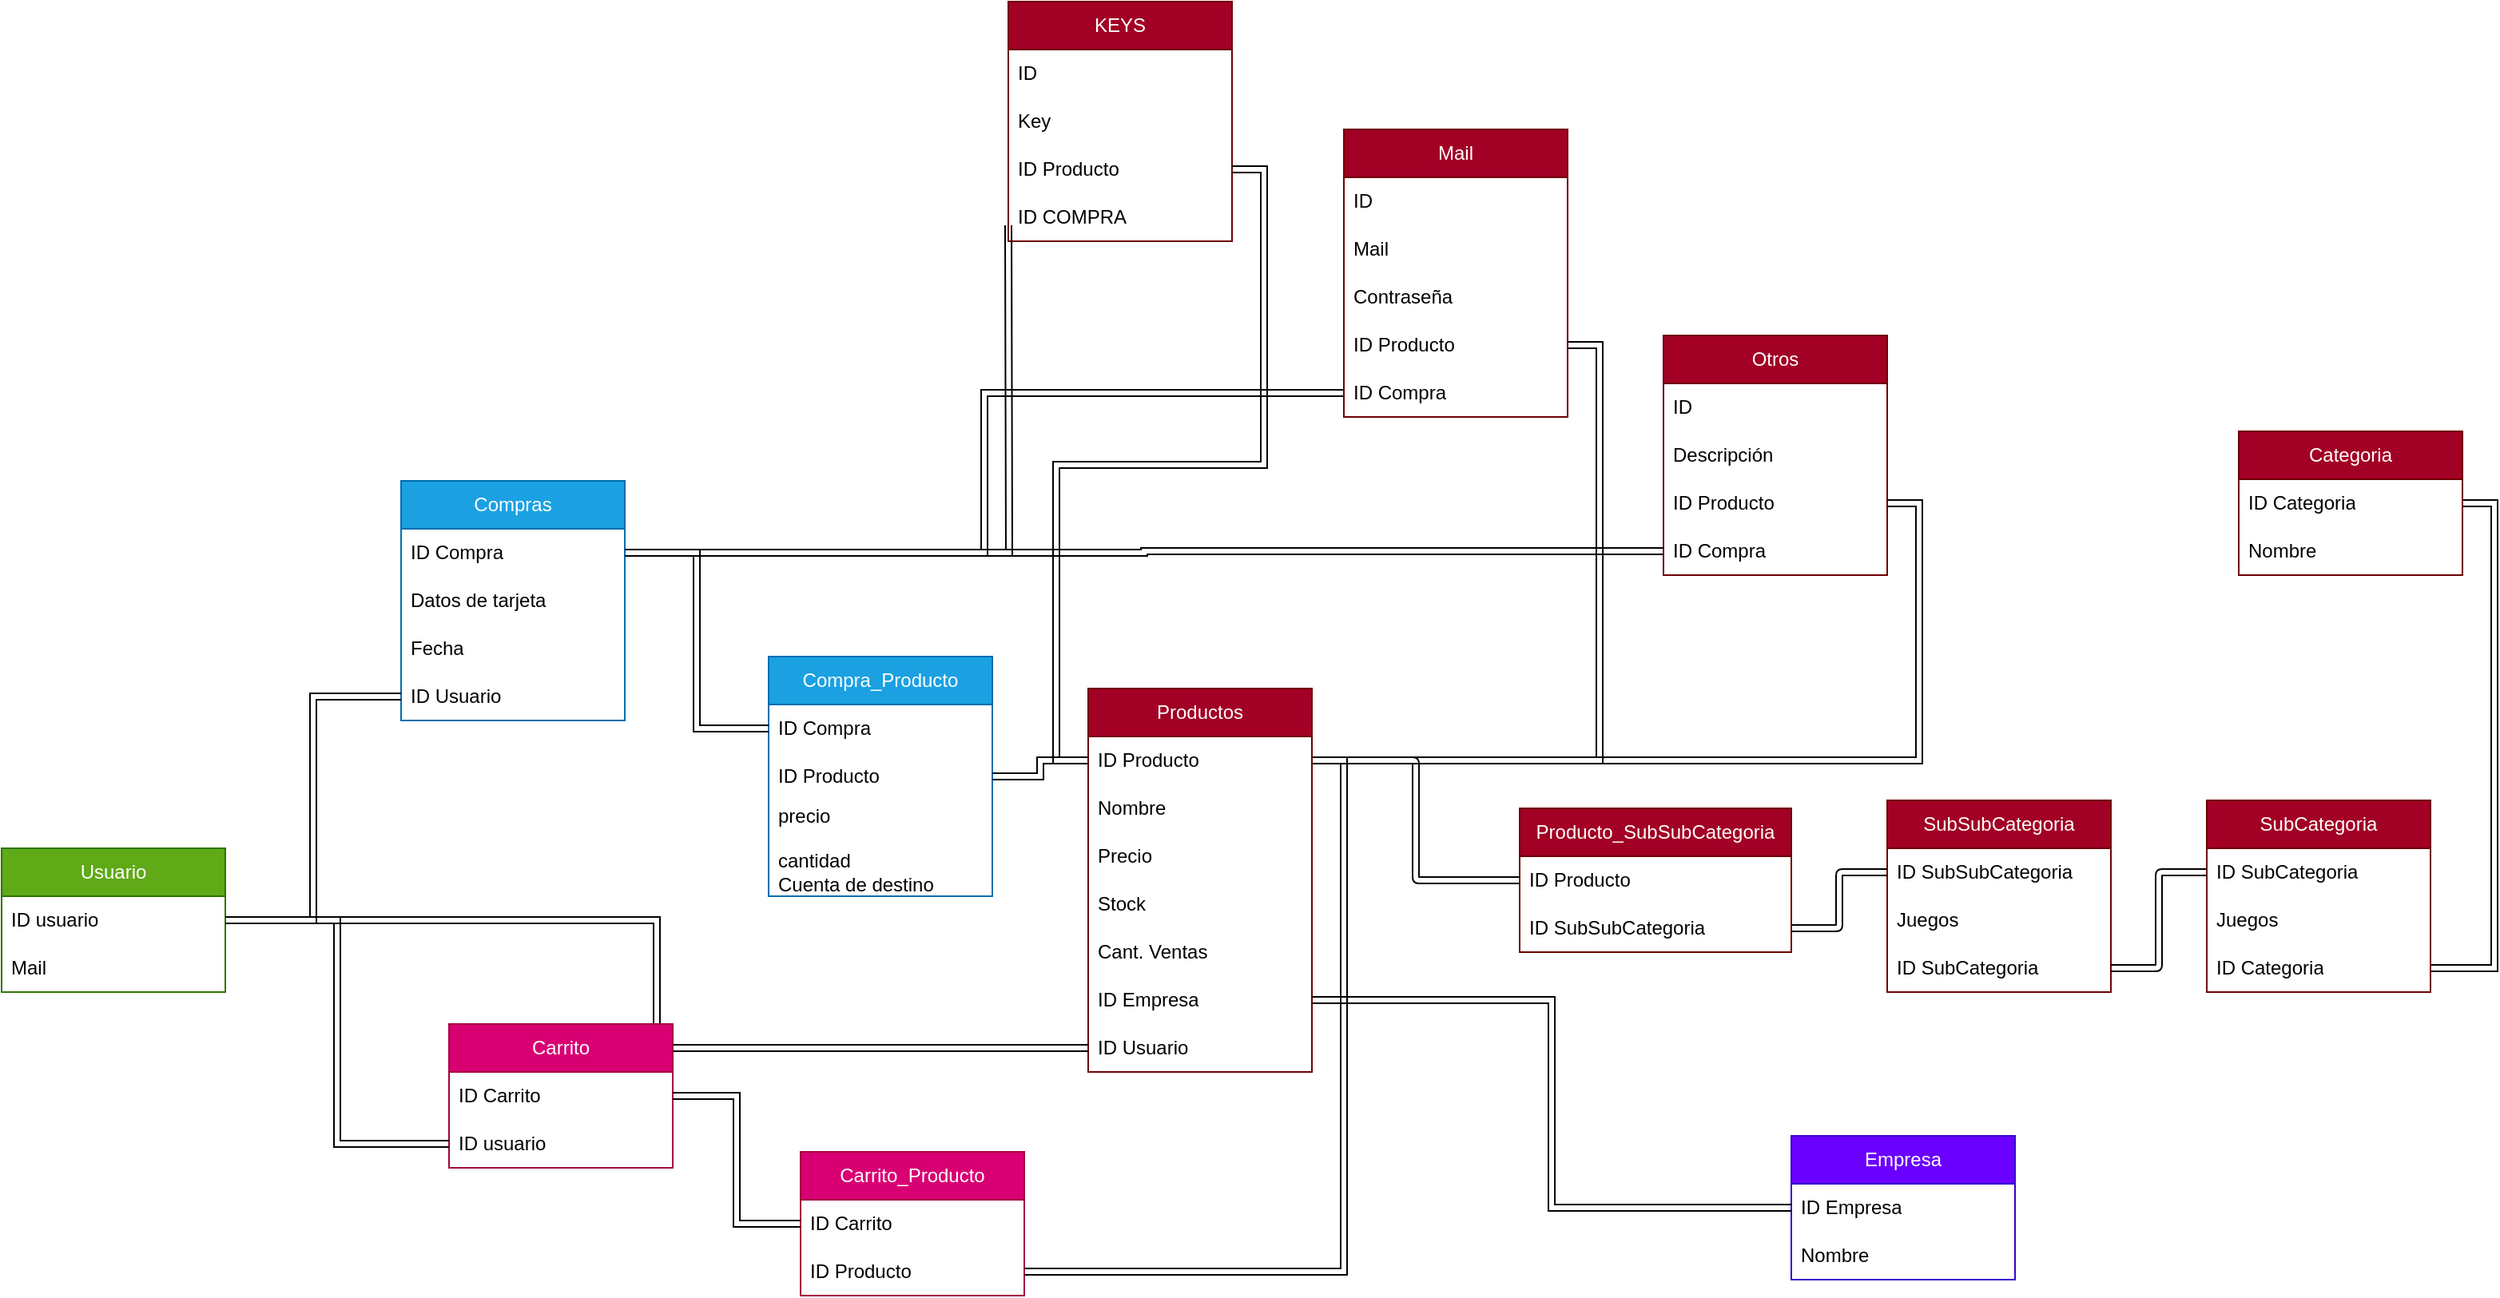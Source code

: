 <mxfile>
    <diagram id="C5RBs43oDa-KdzZeNtuy" name="Page-1">
        <mxGraphModel dx="755" dy="711" grid="1" gridSize="10" guides="1" tooltips="1" connect="1" arrows="1" fold="1" page="1" pageScale="1" pageWidth="827" pageHeight="1169" math="0" shadow="0">
            <root>
                <mxCell id="WIyWlLk6GJQsqaUBKTNV-0"/>
                <mxCell id="WIyWlLk6GJQsqaUBKTNV-1" parent="WIyWlLk6GJQsqaUBKTNV-0"/>
                <mxCell id="0u_epslOWQ3dt5CS6Ad7-98" value="Usuario" style="swimlane;fontStyle=0;childLayout=stackLayout;horizontal=1;startSize=30;horizontalStack=0;resizeParent=1;resizeParentMax=0;resizeLast=0;collapsible=1;marginBottom=0;whiteSpace=wrap;html=1;fillColor=#60a917;fontColor=#ffffff;strokeColor=#2D7600;" parent="WIyWlLk6GJQsqaUBKTNV-1" vertex="1">
                    <mxGeometry x="1410" y="1340" width="140" height="90" as="geometry"/>
                </mxCell>
                <mxCell id="0u_epslOWQ3dt5CS6Ad7-99" value="ID usuario" style="text;strokeColor=none;fillColor=none;align=left;verticalAlign=middle;spacingLeft=4;spacingRight=4;overflow=hidden;points=[[0,0.5],[1,0.5]];portConstraint=eastwest;rotatable=0;whiteSpace=wrap;html=1;" parent="0u_epslOWQ3dt5CS6Ad7-98" vertex="1">
                    <mxGeometry y="30" width="140" height="30" as="geometry"/>
                </mxCell>
                <mxCell id="0u_epslOWQ3dt5CS6Ad7-100" value="Mail" style="text;strokeColor=none;fillColor=none;align=left;verticalAlign=middle;spacingLeft=4;spacingRight=4;overflow=hidden;points=[[0,0.5],[1,0.5]];portConstraint=eastwest;rotatable=0;whiteSpace=wrap;html=1;" parent="0u_epslOWQ3dt5CS6Ad7-98" vertex="1">
                    <mxGeometry y="60" width="140" height="30" as="geometry"/>
                </mxCell>
                <mxCell id="0u_epslOWQ3dt5CS6Ad7-101" value="Compras" style="swimlane;fontStyle=0;childLayout=stackLayout;horizontal=1;startSize=30;horizontalStack=0;resizeParent=1;resizeParentMax=0;resizeLast=0;collapsible=1;marginBottom=0;whiteSpace=wrap;html=1;fillColor=#1ba1e2;fontColor=#ffffff;strokeColor=#006EAF;" parent="WIyWlLk6GJQsqaUBKTNV-1" vertex="1">
                    <mxGeometry x="1660" y="1110" width="140" height="150" as="geometry"/>
                </mxCell>
                <mxCell id="0u_epslOWQ3dt5CS6Ad7-102" value="ID Compra" style="text;strokeColor=none;fillColor=none;align=left;verticalAlign=middle;spacingLeft=4;spacingRight=4;overflow=hidden;points=[[0,0.5],[1,0.5]];portConstraint=eastwest;rotatable=0;whiteSpace=wrap;html=1;" parent="0u_epslOWQ3dt5CS6Ad7-101" vertex="1">
                    <mxGeometry y="30" width="140" height="30" as="geometry"/>
                </mxCell>
                <mxCell id="0u_epslOWQ3dt5CS6Ad7-103" value="Datos de tarjeta" style="text;strokeColor=none;fillColor=none;align=left;verticalAlign=middle;spacingLeft=4;spacingRight=4;overflow=hidden;points=[[0,0.5],[1,0.5]];portConstraint=eastwest;rotatable=0;whiteSpace=wrap;html=1;" parent="0u_epslOWQ3dt5CS6Ad7-101" vertex="1">
                    <mxGeometry y="60" width="140" height="30" as="geometry"/>
                </mxCell>
                <mxCell id="0u_epslOWQ3dt5CS6Ad7-104" value="Fecha" style="text;strokeColor=none;fillColor=none;align=left;verticalAlign=middle;spacingLeft=4;spacingRight=4;overflow=hidden;points=[[0,0.5],[1,0.5]];portConstraint=eastwest;rotatable=0;whiteSpace=wrap;html=1;" parent="0u_epslOWQ3dt5CS6Ad7-101" vertex="1">
                    <mxGeometry y="90" width="140" height="30" as="geometry"/>
                </mxCell>
                <mxCell id="0u_epslOWQ3dt5CS6Ad7-105" value="ID Usuario" style="text;strokeColor=none;fillColor=none;align=left;verticalAlign=middle;spacingLeft=4;spacingRight=4;overflow=hidden;points=[[0,0.5],[1,0.5]];portConstraint=eastwest;rotatable=0;whiteSpace=wrap;html=1;" parent="0u_epslOWQ3dt5CS6Ad7-101" vertex="1">
                    <mxGeometry y="120" width="140" height="30" as="geometry"/>
                </mxCell>
                <mxCell id="0u_epslOWQ3dt5CS6Ad7-106" value="Productos" style="swimlane;fontStyle=0;childLayout=stackLayout;horizontal=1;startSize=30;horizontalStack=0;resizeParent=1;resizeParentMax=0;resizeLast=0;collapsible=1;marginBottom=0;whiteSpace=wrap;html=1;fillColor=#a20025;fontColor=#ffffff;strokeColor=#6F0000;" parent="WIyWlLk6GJQsqaUBKTNV-1" vertex="1">
                    <mxGeometry x="2090" y="1240" width="140" height="240" as="geometry"/>
                </mxCell>
                <mxCell id="0u_epslOWQ3dt5CS6Ad7-107" value="ID Producto" style="text;strokeColor=none;fillColor=none;align=left;verticalAlign=middle;spacingLeft=4;spacingRight=4;overflow=hidden;points=[[0,0.5],[1,0.5]];portConstraint=eastwest;rotatable=0;whiteSpace=wrap;html=1;" parent="0u_epslOWQ3dt5CS6Ad7-106" vertex="1">
                    <mxGeometry y="30" width="140" height="30" as="geometry"/>
                </mxCell>
                <mxCell id="0u_epslOWQ3dt5CS6Ad7-108" value="Nombre" style="text;strokeColor=none;fillColor=none;align=left;verticalAlign=middle;spacingLeft=4;spacingRight=4;overflow=hidden;points=[[0,0.5],[1,0.5]];portConstraint=eastwest;rotatable=0;whiteSpace=wrap;html=1;" parent="0u_epslOWQ3dt5CS6Ad7-106" vertex="1">
                    <mxGeometry y="60" width="140" height="30" as="geometry"/>
                </mxCell>
                <mxCell id="0u_epslOWQ3dt5CS6Ad7-168" value="Precio" style="text;strokeColor=none;fillColor=none;align=left;verticalAlign=middle;spacingLeft=4;spacingRight=4;overflow=hidden;points=[[0,0.5],[1,0.5]];portConstraint=eastwest;rotatable=0;whiteSpace=wrap;html=1;" parent="0u_epslOWQ3dt5CS6Ad7-106" vertex="1">
                    <mxGeometry y="90" width="140" height="30" as="geometry"/>
                </mxCell>
                <mxCell id="0u_epslOWQ3dt5CS6Ad7-169" value="Stock" style="text;strokeColor=none;fillColor=none;align=left;verticalAlign=middle;spacingLeft=4;spacingRight=4;overflow=hidden;points=[[0,0.5],[1,0.5]];portConstraint=eastwest;rotatable=0;whiteSpace=wrap;html=1;" parent="0u_epslOWQ3dt5CS6Ad7-106" vertex="1">
                    <mxGeometry y="120" width="140" height="30" as="geometry"/>
                </mxCell>
                <mxCell id="0u_epslOWQ3dt5CS6Ad7-109" value="Cant. Ventas" style="text;strokeColor=none;fillColor=none;align=left;verticalAlign=middle;spacingLeft=4;spacingRight=4;overflow=hidden;points=[[0,0.5],[1,0.5]];portConstraint=eastwest;rotatable=0;whiteSpace=wrap;html=1;" parent="0u_epslOWQ3dt5CS6Ad7-106" vertex="1">
                    <mxGeometry y="150" width="140" height="30" as="geometry"/>
                </mxCell>
                <mxCell id="0u_epslOWQ3dt5CS6Ad7-111" value="ID Empresa" style="text;strokeColor=none;fillColor=none;align=left;verticalAlign=middle;spacingLeft=4;spacingRight=4;overflow=hidden;points=[[0,0.5],[1,0.5]];portConstraint=eastwest;rotatable=0;whiteSpace=wrap;html=1;" parent="0u_epslOWQ3dt5CS6Ad7-106" vertex="1">
                    <mxGeometry y="180" width="140" height="30" as="geometry"/>
                </mxCell>
                <mxCell id="0u_epslOWQ3dt5CS6Ad7-112" value="ID Usuario" style="text;strokeColor=none;fillColor=none;align=left;verticalAlign=middle;spacingLeft=4;spacingRight=4;overflow=hidden;points=[[0,0.5],[1,0.5]];portConstraint=eastwest;rotatable=0;whiteSpace=wrap;html=1;" parent="0u_epslOWQ3dt5CS6Ad7-106" vertex="1">
                    <mxGeometry y="210" width="140" height="30" as="geometry"/>
                </mxCell>
                <mxCell id="0u_epslOWQ3dt5CS6Ad7-114" style="edgeStyle=orthogonalEdgeStyle;rounded=0;orthogonalLoop=1;jettySize=auto;html=1;entryX=0;entryY=0.5;entryDx=0;entryDy=0;exitX=1;exitY=0.5;exitDx=0;exitDy=0;shape=link;" parent="WIyWlLk6GJQsqaUBKTNV-1" source="0u_epslOWQ3dt5CS6Ad7-99" target="0u_epslOWQ3dt5CS6Ad7-105" edge="1">
                    <mxGeometry relative="1" as="geometry"/>
                </mxCell>
                <mxCell id="0u_epslOWQ3dt5CS6Ad7-115" value="Compra_Producto" style="swimlane;fontStyle=0;childLayout=stackLayout;horizontal=1;startSize=30;horizontalStack=0;resizeParent=1;resizeParentMax=0;resizeLast=0;collapsible=1;marginBottom=0;whiteSpace=wrap;html=1;fillColor=#1ba1e2;fontColor=#ffffff;strokeColor=#006EAF;" parent="WIyWlLk6GJQsqaUBKTNV-1" vertex="1">
                    <mxGeometry x="1890" y="1220" width="140" height="150" as="geometry"/>
                </mxCell>
                <mxCell id="0u_epslOWQ3dt5CS6Ad7-116" value="ID Compra&lt;span style=&quot;white-space: pre;&quot;&gt;&#9;&lt;/span&gt;" style="text;strokeColor=none;fillColor=none;align=left;verticalAlign=middle;spacingLeft=4;spacingRight=4;overflow=hidden;points=[[0,0.5],[1,0.5]];portConstraint=eastwest;rotatable=0;whiteSpace=wrap;html=1;" parent="0u_epslOWQ3dt5CS6Ad7-115" vertex="1">
                    <mxGeometry y="30" width="140" height="30" as="geometry"/>
                </mxCell>
                <mxCell id="0u_epslOWQ3dt5CS6Ad7-117" value="ID Producto" style="text;strokeColor=none;fillColor=none;align=left;verticalAlign=middle;spacingLeft=4;spacingRight=4;overflow=hidden;points=[[0,0.5],[1,0.5]];portConstraint=eastwest;rotatable=0;whiteSpace=wrap;html=1;" parent="0u_epslOWQ3dt5CS6Ad7-115" vertex="1">
                    <mxGeometry y="60" width="140" height="30" as="geometry"/>
                </mxCell>
                <mxCell id="0u_epslOWQ3dt5CS6Ad7-118" value="precio&lt;br&gt;&lt;br&gt;cantidad&lt;br&gt;Cuenta de destino" style="text;strokeColor=none;fillColor=none;align=left;verticalAlign=middle;spacingLeft=4;spacingRight=4;overflow=hidden;points=[[0,0.5],[1,0.5]];portConstraint=eastwest;rotatable=0;whiteSpace=wrap;html=1;" parent="0u_epslOWQ3dt5CS6Ad7-115" vertex="1">
                    <mxGeometry y="90" width="140" height="60" as="geometry"/>
                </mxCell>
                <mxCell id="0u_epslOWQ3dt5CS6Ad7-119" style="edgeStyle=orthogonalEdgeStyle;rounded=0;orthogonalLoop=1;jettySize=auto;html=1;entryX=0;entryY=0.5;entryDx=0;entryDy=0;shape=link;" parent="WIyWlLk6GJQsqaUBKTNV-1" source="0u_epslOWQ3dt5CS6Ad7-102" target="0u_epslOWQ3dt5CS6Ad7-116" edge="1">
                    <mxGeometry relative="1" as="geometry"/>
                </mxCell>
                <mxCell id="0u_epslOWQ3dt5CS6Ad7-120" style="edgeStyle=orthogonalEdgeStyle;rounded=0;orthogonalLoop=1;jettySize=auto;html=1;entryX=1;entryY=0.5;entryDx=0;entryDy=0;shape=link;" parent="WIyWlLk6GJQsqaUBKTNV-1" source="0u_epslOWQ3dt5CS6Ad7-107" target="0u_epslOWQ3dt5CS6Ad7-117" edge="1">
                    <mxGeometry relative="1" as="geometry"/>
                </mxCell>
                <mxCell id="0u_epslOWQ3dt5CS6Ad7-121" style="edgeStyle=orthogonalEdgeStyle;rounded=0;orthogonalLoop=1;jettySize=auto;html=1;entryX=0;entryY=0.5;entryDx=0;entryDy=0;exitX=1;exitY=0.5;exitDx=0;exitDy=0;shape=link;" parent="WIyWlLk6GJQsqaUBKTNV-1" source="0u_epslOWQ3dt5CS6Ad7-99" target="0u_epslOWQ3dt5CS6Ad7-112" edge="1">
                    <mxGeometry relative="1" as="geometry">
                        <mxPoint x="2070" y="1600" as="targetPoint"/>
                        <mxPoint x="1590" y="1540" as="sourcePoint"/>
                    </mxGeometry>
                </mxCell>
                <mxCell id="0u_epslOWQ3dt5CS6Ad7-122" value="Carrito" style="swimlane;fontStyle=0;childLayout=stackLayout;horizontal=1;startSize=30;horizontalStack=0;resizeParent=1;resizeParentMax=0;resizeLast=0;collapsible=1;marginBottom=0;whiteSpace=wrap;html=1;fillColor=#d80073;fontColor=#ffffff;strokeColor=#A50040;" parent="WIyWlLk6GJQsqaUBKTNV-1" vertex="1">
                    <mxGeometry x="1690" y="1450" width="140" height="90" as="geometry"/>
                </mxCell>
                <mxCell id="0u_epslOWQ3dt5CS6Ad7-123" value="ID Carrito" style="text;strokeColor=none;fillColor=none;align=left;verticalAlign=middle;spacingLeft=4;spacingRight=4;overflow=hidden;points=[[0,0.5],[1,0.5]];portConstraint=eastwest;rotatable=0;whiteSpace=wrap;html=1;" parent="0u_epslOWQ3dt5CS6Ad7-122" vertex="1">
                    <mxGeometry y="30" width="140" height="30" as="geometry"/>
                </mxCell>
                <mxCell id="0u_epslOWQ3dt5CS6Ad7-124" value="ID usuario" style="text;strokeColor=none;fillColor=none;align=left;verticalAlign=middle;spacingLeft=4;spacingRight=4;overflow=hidden;points=[[0,0.5],[1,0.5]];portConstraint=eastwest;rotatable=0;whiteSpace=wrap;html=1;" parent="0u_epslOWQ3dt5CS6Ad7-122" vertex="1">
                    <mxGeometry y="60" width="140" height="30" as="geometry"/>
                </mxCell>
                <mxCell id="0u_epslOWQ3dt5CS6Ad7-125" style="edgeStyle=orthogonalEdgeStyle;rounded=0;orthogonalLoop=1;jettySize=auto;html=1;entryX=0;entryY=0.5;entryDx=0;entryDy=0;exitX=1;exitY=0.5;exitDx=0;exitDy=0;shape=link;" parent="WIyWlLk6GJQsqaUBKTNV-1" source="0u_epslOWQ3dt5CS6Ad7-99" target="0u_epslOWQ3dt5CS6Ad7-124" edge="1">
                    <mxGeometry relative="1" as="geometry"/>
                </mxCell>
                <mxCell id="0u_epslOWQ3dt5CS6Ad7-126" value="Carrito_Producto" style="swimlane;fontStyle=0;childLayout=stackLayout;horizontal=1;startSize=30;horizontalStack=0;resizeParent=1;resizeParentMax=0;resizeLast=0;collapsible=1;marginBottom=0;whiteSpace=wrap;html=1;fillColor=#d80073;fontColor=#ffffff;strokeColor=#A50040;" parent="WIyWlLk6GJQsqaUBKTNV-1" vertex="1">
                    <mxGeometry x="1910" y="1530" width="140" height="90" as="geometry"/>
                </mxCell>
                <mxCell id="0u_epslOWQ3dt5CS6Ad7-127" value="ID Carrito" style="text;strokeColor=none;fillColor=none;align=left;verticalAlign=middle;spacingLeft=4;spacingRight=4;overflow=hidden;points=[[0,0.5],[1,0.5]];portConstraint=eastwest;rotatable=0;whiteSpace=wrap;html=1;" parent="0u_epslOWQ3dt5CS6Ad7-126" vertex="1">
                    <mxGeometry y="30" width="140" height="30" as="geometry"/>
                </mxCell>
                <mxCell id="0u_epslOWQ3dt5CS6Ad7-128" value="ID Producto" style="text;strokeColor=none;fillColor=none;align=left;verticalAlign=middle;spacingLeft=4;spacingRight=4;overflow=hidden;points=[[0,0.5],[1,0.5]];portConstraint=eastwest;rotatable=0;whiteSpace=wrap;html=1;" parent="0u_epslOWQ3dt5CS6Ad7-126" vertex="1">
                    <mxGeometry y="60" width="140" height="30" as="geometry"/>
                </mxCell>
                <mxCell id="0u_epslOWQ3dt5CS6Ad7-129" style="edgeStyle=orthogonalEdgeStyle;rounded=0;orthogonalLoop=1;jettySize=auto;html=1;entryX=0;entryY=0.5;entryDx=0;entryDy=0;shape=link;" parent="WIyWlLk6GJQsqaUBKTNV-1" source="0u_epslOWQ3dt5CS6Ad7-123" target="0u_epslOWQ3dt5CS6Ad7-127" edge="1">
                    <mxGeometry relative="1" as="geometry"/>
                </mxCell>
                <mxCell id="0u_epslOWQ3dt5CS6Ad7-130" style="edgeStyle=orthogonalEdgeStyle;rounded=0;orthogonalLoop=1;jettySize=auto;html=1;entryX=1;entryY=0.5;entryDx=0;entryDy=0;shape=link;" parent="WIyWlLk6GJQsqaUBKTNV-1" source="0u_epslOWQ3dt5CS6Ad7-128" target="0u_epslOWQ3dt5CS6Ad7-107" edge="1">
                    <mxGeometry relative="1" as="geometry"/>
                </mxCell>
                <mxCell id="0u_epslOWQ3dt5CS6Ad7-131" style="edgeStyle=orthogonalEdgeStyle;rounded=0;orthogonalLoop=1;jettySize=auto;html=1;entryX=1;entryY=0.5;entryDx=0;entryDy=0;exitX=1;exitY=0.5;exitDx=0;exitDy=0;shape=link;" parent="WIyWlLk6GJQsqaUBKTNV-1" source="0u_epslOWQ3dt5CS6Ad7-133" target="0u_epslOWQ3dt5CS6Ad7-138" edge="1">
                    <mxGeometry relative="1" as="geometry"/>
                </mxCell>
                <mxCell id="0u_epslOWQ3dt5CS6Ad7-132" value="Categoria" style="swimlane;fontStyle=0;childLayout=stackLayout;horizontal=1;startSize=30;horizontalStack=0;resizeParent=1;resizeParentMax=0;resizeLast=0;collapsible=1;marginBottom=0;whiteSpace=wrap;html=1;fillColor=#a20025;fontColor=#ffffff;strokeColor=#6F0000;" parent="WIyWlLk6GJQsqaUBKTNV-1" vertex="1">
                    <mxGeometry x="2810" y="1079" width="140" height="90" as="geometry"/>
                </mxCell>
                <mxCell id="0u_epslOWQ3dt5CS6Ad7-133" value="ID Categoria" style="text;strokeColor=none;fillColor=none;align=left;verticalAlign=middle;spacingLeft=4;spacingRight=4;overflow=hidden;points=[[0,0.5],[1,0.5]];portConstraint=eastwest;rotatable=0;whiteSpace=wrap;html=1;" parent="0u_epslOWQ3dt5CS6Ad7-132" vertex="1">
                    <mxGeometry y="30" width="140" height="30" as="geometry"/>
                </mxCell>
                <mxCell id="0u_epslOWQ3dt5CS6Ad7-134" value="Nombre" style="text;strokeColor=none;fillColor=none;align=left;verticalAlign=middle;spacingLeft=4;spacingRight=4;overflow=hidden;points=[[0,0.5],[1,0.5]];portConstraint=eastwest;rotatable=0;whiteSpace=wrap;html=1;" parent="0u_epslOWQ3dt5CS6Ad7-132" vertex="1">
                    <mxGeometry y="60" width="140" height="30" as="geometry"/>
                </mxCell>
                <mxCell id="0u_epslOWQ3dt5CS6Ad7-135" value="SubCategoria" style="swimlane;fontStyle=0;childLayout=stackLayout;horizontal=1;startSize=30;horizontalStack=0;resizeParent=1;resizeParentMax=0;resizeLast=0;collapsible=1;marginBottom=0;whiteSpace=wrap;html=1;fillColor=#a20025;fontColor=#ffffff;strokeColor=#6F0000;" parent="WIyWlLk6GJQsqaUBKTNV-1" vertex="1">
                    <mxGeometry x="2790" y="1310" width="140" height="120" as="geometry"/>
                </mxCell>
                <mxCell id="0u_epslOWQ3dt5CS6Ad7-136" value="ID SubCategoria" style="text;strokeColor=none;fillColor=none;align=left;verticalAlign=middle;spacingLeft=4;spacingRight=4;overflow=hidden;points=[[0,0.5],[1,0.5]];portConstraint=eastwest;rotatable=0;whiteSpace=wrap;html=1;" parent="0u_epslOWQ3dt5CS6Ad7-135" vertex="1">
                    <mxGeometry y="30" width="140" height="30" as="geometry"/>
                </mxCell>
                <mxCell id="0u_epslOWQ3dt5CS6Ad7-137" value="Juegos" style="text;strokeColor=none;fillColor=none;align=left;verticalAlign=middle;spacingLeft=4;spacingRight=4;overflow=hidden;points=[[0,0.5],[1,0.5]];portConstraint=eastwest;rotatable=0;whiteSpace=wrap;html=1;" parent="0u_epslOWQ3dt5CS6Ad7-135" vertex="1">
                    <mxGeometry y="60" width="140" height="30" as="geometry"/>
                </mxCell>
                <mxCell id="0u_epslOWQ3dt5CS6Ad7-138" value="ID Categoria" style="text;strokeColor=none;fillColor=none;align=left;verticalAlign=middle;spacingLeft=4;spacingRight=4;overflow=hidden;points=[[0,0.5],[1,0.5]];portConstraint=eastwest;rotatable=0;whiteSpace=wrap;html=1;" parent="0u_epslOWQ3dt5CS6Ad7-135" vertex="1">
                    <mxGeometry y="90" width="140" height="30" as="geometry"/>
                </mxCell>
                <mxCell id="0u_epslOWQ3dt5CS6Ad7-140" value="Empresa" style="swimlane;fontStyle=0;childLayout=stackLayout;horizontal=1;startSize=30;horizontalStack=0;resizeParent=1;resizeParentMax=0;resizeLast=0;collapsible=1;marginBottom=0;whiteSpace=wrap;html=1;fillColor=#6a00ff;fontColor=#ffffff;strokeColor=#3700CC;" parent="WIyWlLk6GJQsqaUBKTNV-1" vertex="1">
                    <mxGeometry x="2530" y="1520" width="140" height="90" as="geometry"/>
                </mxCell>
                <mxCell id="0u_epslOWQ3dt5CS6Ad7-141" value="ID Empresa" style="text;strokeColor=none;fillColor=none;align=left;verticalAlign=middle;spacingLeft=4;spacingRight=4;overflow=hidden;points=[[0,0.5],[1,0.5]];portConstraint=eastwest;rotatable=0;whiteSpace=wrap;html=1;" parent="0u_epslOWQ3dt5CS6Ad7-140" vertex="1">
                    <mxGeometry y="30" width="140" height="30" as="geometry"/>
                </mxCell>
                <mxCell id="0u_epslOWQ3dt5CS6Ad7-142" value="Nombre" style="text;strokeColor=none;fillColor=none;align=left;verticalAlign=middle;spacingLeft=4;spacingRight=4;overflow=hidden;points=[[0,0.5],[1,0.5]];portConstraint=eastwest;rotatable=0;whiteSpace=wrap;html=1;" parent="0u_epslOWQ3dt5CS6Ad7-140" vertex="1">
                    <mxGeometry y="60" width="140" height="30" as="geometry"/>
                </mxCell>
                <mxCell id="0u_epslOWQ3dt5CS6Ad7-143" style="edgeStyle=orthogonalEdgeStyle;rounded=0;orthogonalLoop=1;jettySize=auto;html=1;exitX=0;exitY=0.5;exitDx=0;exitDy=0;entryX=1;entryY=0.5;entryDx=0;entryDy=0;shape=link;" parent="WIyWlLk6GJQsqaUBKTNV-1" source="0u_epslOWQ3dt5CS6Ad7-141" target="0u_epslOWQ3dt5CS6Ad7-111" edge="1">
                    <mxGeometry relative="1" as="geometry"/>
                </mxCell>
                <mxCell id="0u_epslOWQ3dt5CS6Ad7-144" value="Mail" style="swimlane;fontStyle=0;childLayout=stackLayout;horizontal=1;startSize=30;horizontalStack=0;resizeParent=1;resizeParentMax=0;resizeLast=0;collapsible=1;marginBottom=0;whiteSpace=wrap;html=1;fillColor=#a20025;fontColor=#ffffff;strokeColor=#6F0000;" parent="WIyWlLk6GJQsqaUBKTNV-1" vertex="1">
                    <mxGeometry x="2250" y="890" width="140" height="180" as="geometry"/>
                </mxCell>
                <mxCell id="0u_epslOWQ3dt5CS6Ad7-145" value="ID" style="text;strokeColor=none;fillColor=none;align=left;verticalAlign=middle;spacingLeft=4;spacingRight=4;overflow=hidden;points=[[0,0.5],[1,0.5]];portConstraint=eastwest;rotatable=0;whiteSpace=wrap;html=1;" parent="0u_epslOWQ3dt5CS6Ad7-144" vertex="1">
                    <mxGeometry y="30" width="140" height="30" as="geometry"/>
                </mxCell>
                <mxCell id="0u_epslOWQ3dt5CS6Ad7-161" value="Mail" style="text;strokeColor=none;fillColor=none;align=left;verticalAlign=middle;spacingLeft=4;spacingRight=4;overflow=hidden;points=[[0,0.5],[1,0.5]];portConstraint=eastwest;rotatable=0;whiteSpace=wrap;html=1;" parent="0u_epslOWQ3dt5CS6Ad7-144" vertex="1">
                    <mxGeometry y="60" width="140" height="30" as="geometry"/>
                </mxCell>
                <mxCell id="0u_epslOWQ3dt5CS6Ad7-162" value="Contraseña" style="text;strokeColor=none;fillColor=none;align=left;verticalAlign=middle;spacingLeft=4;spacingRight=4;overflow=hidden;points=[[0,0.5],[1,0.5]];portConstraint=eastwest;rotatable=0;whiteSpace=wrap;html=1;" parent="0u_epslOWQ3dt5CS6Ad7-144" vertex="1">
                    <mxGeometry y="90" width="140" height="30" as="geometry"/>
                </mxCell>
                <mxCell id="0u_epslOWQ3dt5CS6Ad7-167" value="ID Producto" style="text;strokeColor=none;fillColor=none;align=left;verticalAlign=middle;spacingLeft=4;spacingRight=4;overflow=hidden;points=[[0,0.5],[1,0.5]];portConstraint=eastwest;rotatable=0;whiteSpace=wrap;html=1;" parent="0u_epslOWQ3dt5CS6Ad7-144" vertex="1">
                    <mxGeometry y="120" width="140" height="30" as="geometry"/>
                </mxCell>
                <mxCell id="0u_epslOWQ3dt5CS6Ad7-147" value="ID Compra" style="text;strokeColor=none;fillColor=none;align=left;verticalAlign=middle;spacingLeft=4;spacingRight=4;overflow=hidden;points=[[0,0.5],[1,0.5]];portConstraint=eastwest;rotatable=0;whiteSpace=wrap;html=1;" parent="0u_epslOWQ3dt5CS6Ad7-144" vertex="1">
                    <mxGeometry y="150" width="140" height="30" as="geometry"/>
                </mxCell>
                <mxCell id="0u_epslOWQ3dt5CS6Ad7-148" value="Otros" style="swimlane;fontStyle=0;childLayout=stackLayout;horizontal=1;startSize=30;horizontalStack=0;resizeParent=1;resizeParentMax=0;resizeLast=0;collapsible=1;marginBottom=0;whiteSpace=wrap;html=1;fillColor=#a20025;fontColor=#ffffff;strokeColor=#6F0000;" parent="WIyWlLk6GJQsqaUBKTNV-1" vertex="1">
                    <mxGeometry x="2450" y="1019" width="140" height="150" as="geometry"/>
                </mxCell>
                <mxCell id="0u_epslOWQ3dt5CS6Ad7-149" value="ID" style="text;strokeColor=none;fillColor=none;align=left;verticalAlign=middle;spacingLeft=4;spacingRight=4;overflow=hidden;points=[[0,0.5],[1,0.5]];portConstraint=eastwest;rotatable=0;whiteSpace=wrap;html=1;" parent="0u_epslOWQ3dt5CS6Ad7-148" vertex="1">
                    <mxGeometry y="30" width="140" height="30" as="geometry"/>
                </mxCell>
                <mxCell id="0u_epslOWQ3dt5CS6Ad7-165" value="Descripción" style="text;strokeColor=none;fillColor=none;align=left;verticalAlign=middle;spacingLeft=4;spacingRight=4;overflow=hidden;points=[[0,0.5],[1,0.5]];portConstraint=eastwest;rotatable=0;whiteSpace=wrap;html=1;" parent="0u_epslOWQ3dt5CS6Ad7-148" vertex="1">
                    <mxGeometry y="60" width="140" height="30" as="geometry"/>
                </mxCell>
                <mxCell id="0u_epslOWQ3dt5CS6Ad7-164" value="ID Producto" style="text;strokeColor=none;fillColor=none;align=left;verticalAlign=middle;spacingLeft=4;spacingRight=4;overflow=hidden;points=[[0,0.5],[1,0.5]];portConstraint=eastwest;rotatable=0;whiteSpace=wrap;html=1;" parent="0u_epslOWQ3dt5CS6Ad7-148" vertex="1">
                    <mxGeometry y="90" width="140" height="30" as="geometry"/>
                </mxCell>
                <mxCell id="0u_epslOWQ3dt5CS6Ad7-150" value="ID Compra" style="text;strokeColor=none;fillColor=none;align=left;verticalAlign=middle;spacingLeft=4;spacingRight=4;overflow=hidden;points=[[0,0.5],[1,0.5]];portConstraint=eastwest;rotatable=0;whiteSpace=wrap;html=1;" parent="0u_epslOWQ3dt5CS6Ad7-148" vertex="1">
                    <mxGeometry y="120" width="140" height="30" as="geometry"/>
                </mxCell>
                <mxCell id="0u_epslOWQ3dt5CS6Ad7-152" value="KEYS" style="swimlane;fontStyle=0;childLayout=stackLayout;horizontal=1;startSize=30;horizontalStack=0;resizeParent=1;resizeParentMax=0;resizeLast=0;collapsible=1;marginBottom=0;whiteSpace=wrap;html=1;fillColor=#a20025;fontColor=#ffffff;strokeColor=#6F0000;" parent="WIyWlLk6GJQsqaUBKTNV-1" vertex="1">
                    <mxGeometry x="2040" y="810" width="140" height="150" as="geometry"/>
                </mxCell>
                <mxCell id="0u_epslOWQ3dt5CS6Ad7-153" value="ID" style="text;strokeColor=none;fillColor=none;align=left;verticalAlign=middle;spacingLeft=4;spacingRight=4;overflow=hidden;points=[[0,0.5],[1,0.5]];portConstraint=eastwest;rotatable=0;whiteSpace=wrap;html=1;" parent="0u_epslOWQ3dt5CS6Ad7-152" vertex="1">
                    <mxGeometry y="30" width="140" height="30" as="geometry"/>
                </mxCell>
                <mxCell id="0u_epslOWQ3dt5CS6Ad7-163" value="Key" style="text;strokeColor=none;fillColor=none;align=left;verticalAlign=middle;spacingLeft=4;spacingRight=4;overflow=hidden;points=[[0,0.5],[1,0.5]];portConstraint=eastwest;rotatable=0;whiteSpace=wrap;html=1;" parent="0u_epslOWQ3dt5CS6Ad7-152" vertex="1">
                    <mxGeometry y="60" width="140" height="30" as="geometry"/>
                </mxCell>
                <mxCell id="0u_epslOWQ3dt5CS6Ad7-154" value="ID Producto" style="text;strokeColor=none;fillColor=none;align=left;verticalAlign=middle;spacingLeft=4;spacingRight=4;overflow=hidden;points=[[0,0.5],[1,0.5]];portConstraint=eastwest;rotatable=0;whiteSpace=wrap;html=1;" parent="0u_epslOWQ3dt5CS6Ad7-152" vertex="1">
                    <mxGeometry y="90" width="140" height="30" as="geometry"/>
                </mxCell>
                <mxCell id="0u_epslOWQ3dt5CS6Ad7-155" value="ID COMPRA" style="text;strokeColor=none;fillColor=none;align=left;verticalAlign=middle;spacingLeft=4;spacingRight=4;overflow=hidden;points=[[0,0.5],[1,0.5]];portConstraint=eastwest;rotatable=0;whiteSpace=wrap;html=1;" parent="0u_epslOWQ3dt5CS6Ad7-152" vertex="1">
                    <mxGeometry y="120" width="140" height="30" as="geometry"/>
                </mxCell>
                <mxCell id="0u_epslOWQ3dt5CS6Ad7-171" style="edgeStyle=orthogonalEdgeStyle;rounded=0;orthogonalLoop=1;jettySize=auto;html=1;entryX=1;entryY=0.5;entryDx=0;entryDy=0;shape=link;" parent="WIyWlLk6GJQsqaUBKTNV-1" source="0u_epslOWQ3dt5CS6Ad7-107" target="0u_epslOWQ3dt5CS6Ad7-154" edge="1">
                    <mxGeometry relative="1" as="geometry"/>
                </mxCell>
                <mxCell id="0u_epslOWQ3dt5CS6Ad7-172" style="edgeStyle=orthogonalEdgeStyle;rounded=0;orthogonalLoop=1;jettySize=auto;html=1;entryX=1;entryY=0.5;entryDx=0;entryDy=0;shape=link;" parent="WIyWlLk6GJQsqaUBKTNV-1" source="0u_epslOWQ3dt5CS6Ad7-107" target="0u_epslOWQ3dt5CS6Ad7-167" edge="1">
                    <mxGeometry relative="1" as="geometry"/>
                </mxCell>
                <mxCell id="0u_epslOWQ3dt5CS6Ad7-175" style="edgeStyle=orthogonalEdgeStyle;rounded=0;orthogonalLoop=1;jettySize=auto;html=1;entryX=1;entryY=0.5;entryDx=0;entryDy=0;shape=link;" parent="WIyWlLk6GJQsqaUBKTNV-1" source="0u_epslOWQ3dt5CS6Ad7-107" target="0u_epslOWQ3dt5CS6Ad7-164" edge="1">
                    <mxGeometry relative="1" as="geometry"/>
                </mxCell>
                <mxCell id="0u_epslOWQ3dt5CS6Ad7-177" style="edgeStyle=orthogonalEdgeStyle;rounded=0;orthogonalLoop=1;jettySize=auto;html=1;shape=link;" parent="WIyWlLk6GJQsqaUBKTNV-1" source="0u_epslOWQ3dt5CS6Ad7-102" edge="1">
                    <mxGeometry relative="1" as="geometry">
                        <mxPoint x="2040" y="950" as="targetPoint"/>
                    </mxGeometry>
                </mxCell>
                <mxCell id="0u_epslOWQ3dt5CS6Ad7-178" style="edgeStyle=orthogonalEdgeStyle;rounded=0;orthogonalLoop=1;jettySize=auto;html=1;entryX=0;entryY=0.5;entryDx=0;entryDy=0;shape=link;" parent="WIyWlLk6GJQsqaUBKTNV-1" source="0u_epslOWQ3dt5CS6Ad7-102" target="0u_epslOWQ3dt5CS6Ad7-147" edge="1">
                    <mxGeometry relative="1" as="geometry"/>
                </mxCell>
                <mxCell id="0u_epslOWQ3dt5CS6Ad7-180" style="edgeStyle=orthogonalEdgeStyle;rounded=0;orthogonalLoop=1;jettySize=auto;html=1;shape=link;" parent="WIyWlLk6GJQsqaUBKTNV-1" source="0u_epslOWQ3dt5CS6Ad7-102" target="0u_epslOWQ3dt5CS6Ad7-150" edge="1">
                    <mxGeometry relative="1" as="geometry"/>
                </mxCell>
                <mxCell id="0" value="SubSubCategoria" style="swimlane;fontStyle=0;childLayout=stackLayout;horizontal=1;startSize=30;horizontalStack=0;resizeParent=1;resizeParentMax=0;resizeLast=0;collapsible=1;marginBottom=0;whiteSpace=wrap;html=1;fillColor=#a20025;fontColor=#ffffff;strokeColor=#6F0000;" vertex="1" parent="WIyWlLk6GJQsqaUBKTNV-1">
                    <mxGeometry x="2590" y="1310" width="140" height="120" as="geometry"/>
                </mxCell>
                <mxCell id="1" value="ID SubSubCategoria" style="text;strokeColor=none;fillColor=none;align=left;verticalAlign=middle;spacingLeft=4;spacingRight=4;overflow=hidden;points=[[0,0.5],[1,0.5]];portConstraint=eastwest;rotatable=0;whiteSpace=wrap;html=1;" vertex="1" parent="0">
                    <mxGeometry y="30" width="140" height="30" as="geometry"/>
                </mxCell>
                <mxCell id="2" value="Juegos" style="text;strokeColor=none;fillColor=none;align=left;verticalAlign=middle;spacingLeft=4;spacingRight=4;overflow=hidden;points=[[0,0.5],[1,0.5]];portConstraint=eastwest;rotatable=0;whiteSpace=wrap;html=1;" vertex="1" parent="0">
                    <mxGeometry y="60" width="140" height="30" as="geometry"/>
                </mxCell>
                <mxCell id="3" value="ID SubCategoria" style="text;strokeColor=none;fillColor=none;align=left;verticalAlign=middle;spacingLeft=4;spacingRight=4;overflow=hidden;points=[[0,0.5],[1,0.5]];portConstraint=eastwest;rotatable=0;whiteSpace=wrap;html=1;" vertex="1" parent="0">
                    <mxGeometry y="90" width="140" height="30" as="geometry"/>
                </mxCell>
                <mxCell id="11" style="edgeStyle=orthogonalEdgeStyle;html=1;entryX=0;entryY=0.5;entryDx=0;entryDy=0;shape=link;" edge="1" parent="WIyWlLk6GJQsqaUBKTNV-1" source="3" target="0u_epslOWQ3dt5CS6Ad7-136">
                    <mxGeometry relative="1" as="geometry"/>
                </mxCell>
                <mxCell id="12" value="Producto_SubSubCategoria" style="swimlane;fontStyle=0;childLayout=stackLayout;horizontal=1;startSize=30;horizontalStack=0;resizeParent=1;resizeParentMax=0;resizeLast=0;collapsible=1;marginBottom=0;whiteSpace=wrap;html=1;fillColor=#a20025;fontColor=#ffffff;strokeColor=#6F0000;" vertex="1" parent="WIyWlLk6GJQsqaUBKTNV-1">
                    <mxGeometry x="2360" y="1315" width="170" height="90" as="geometry"/>
                </mxCell>
                <mxCell id="13" value="ID Producto" style="text;strokeColor=none;fillColor=none;align=left;verticalAlign=middle;spacingLeft=4;spacingRight=4;overflow=hidden;points=[[0,0.5],[1,0.5]];portConstraint=eastwest;rotatable=0;whiteSpace=wrap;html=1;" vertex="1" parent="12">
                    <mxGeometry y="30" width="170" height="30" as="geometry"/>
                </mxCell>
                <mxCell id="14" value="ID SubSubCategoria" style="text;strokeColor=none;fillColor=none;align=left;verticalAlign=middle;spacingLeft=4;spacingRight=4;overflow=hidden;points=[[0,0.5],[1,0.5]];portConstraint=eastwest;rotatable=0;whiteSpace=wrap;html=1;" vertex="1" parent="12">
                    <mxGeometry y="60" width="170" height="30" as="geometry"/>
                </mxCell>
                <mxCell id="19" style="edgeStyle=orthogonalEdgeStyle;html=1;entryX=1;entryY=0.5;entryDx=0;entryDy=0;shape=link;" edge="1" parent="WIyWlLk6GJQsqaUBKTNV-1" source="1" target="14">
                    <mxGeometry relative="1" as="geometry"/>
                </mxCell>
                <mxCell id="20" style="edgeStyle=orthogonalEdgeStyle;html=1;entryX=0;entryY=0.5;entryDx=0;entryDy=0;shape=link;" edge="1" parent="WIyWlLk6GJQsqaUBKTNV-1" source="0u_epslOWQ3dt5CS6Ad7-107" target="13">
                    <mxGeometry relative="1" as="geometry"/>
                </mxCell>
            </root>
        </mxGraphModel>
    </diagram>
</mxfile>
